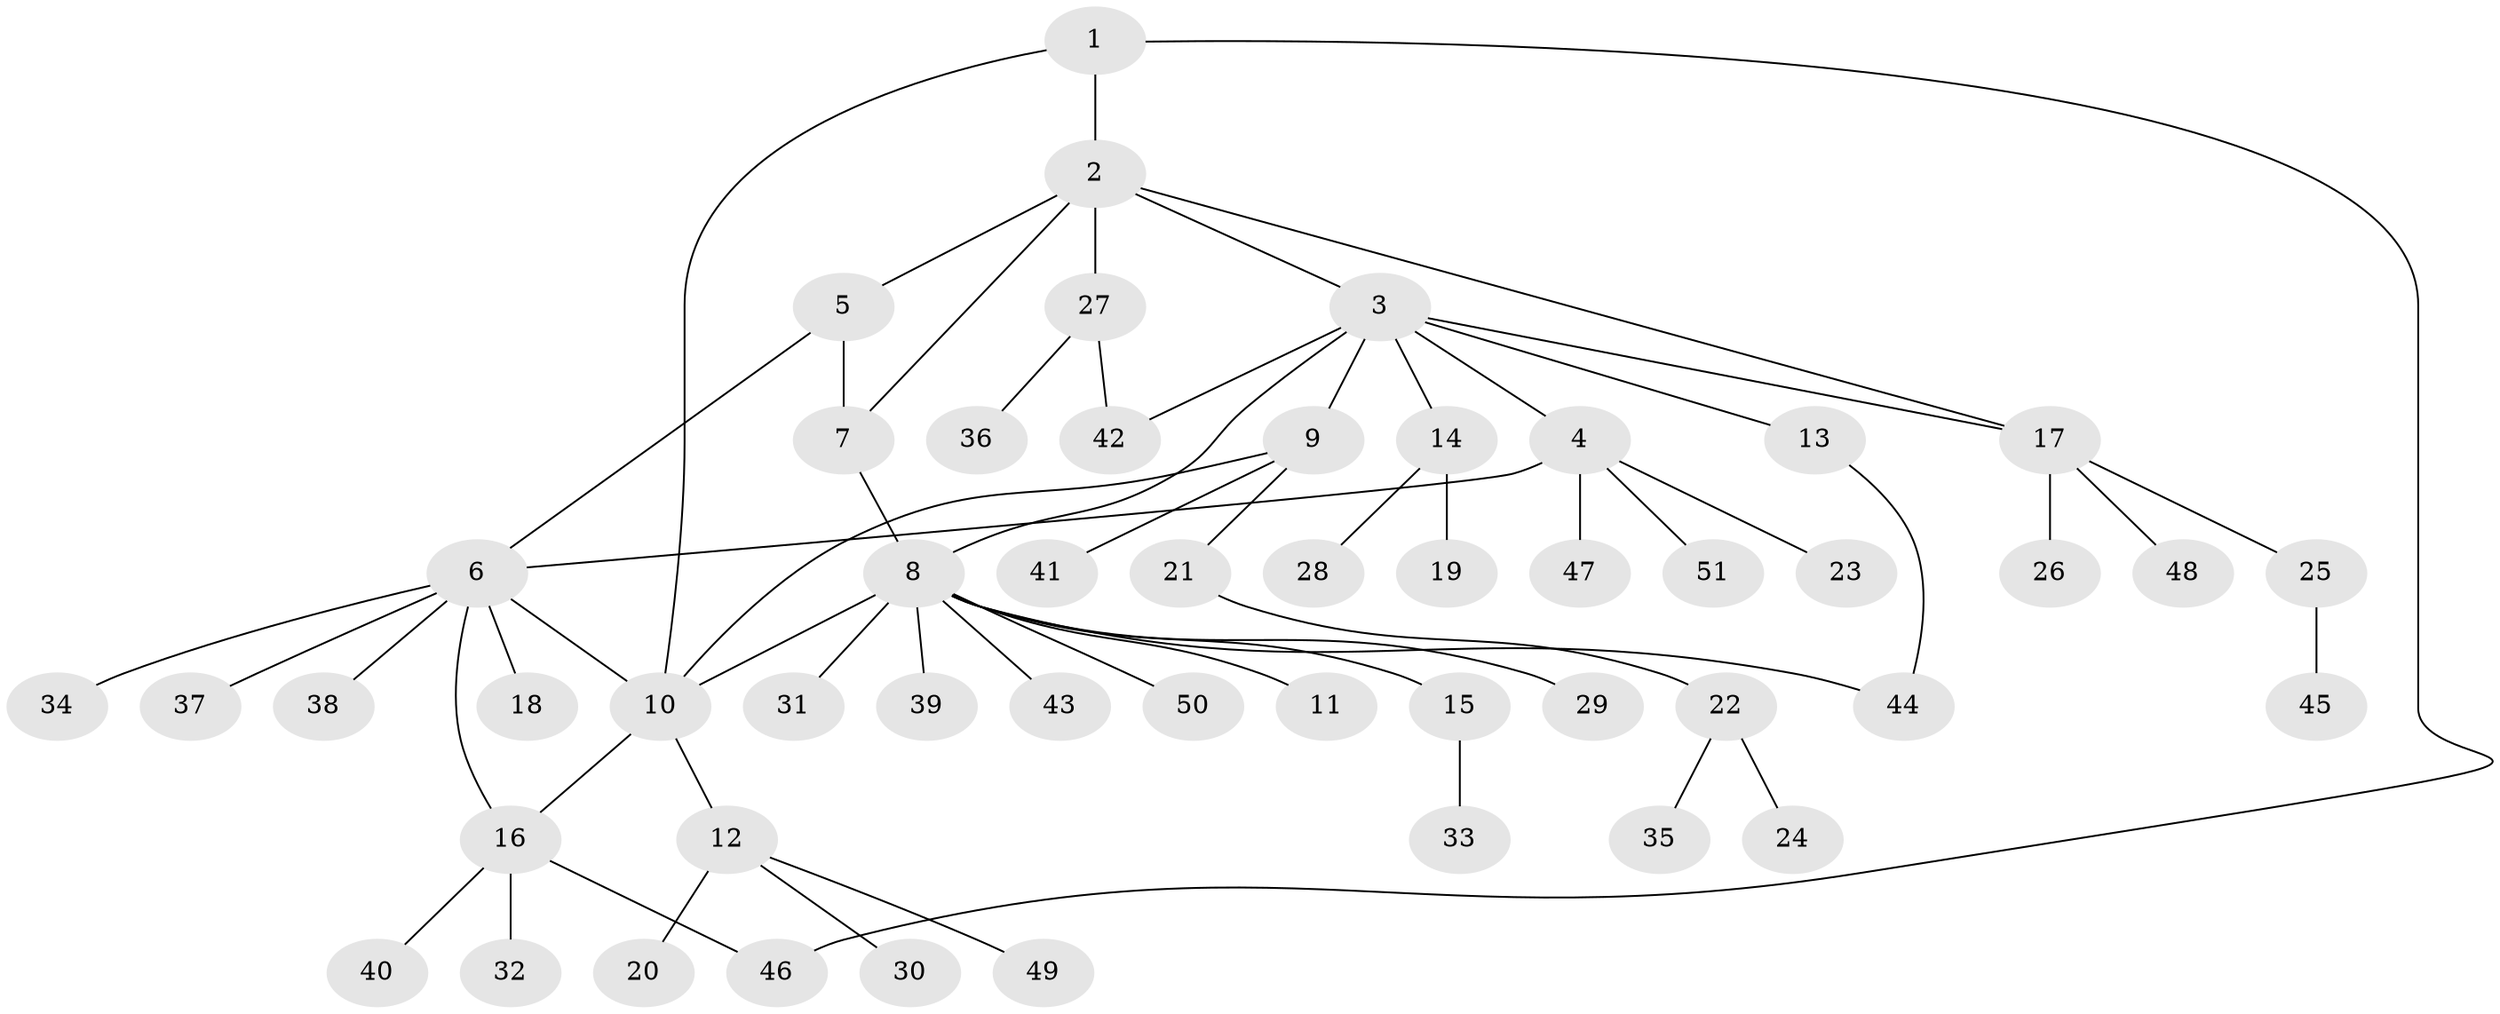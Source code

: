 // Generated by graph-tools (version 1.1) at 2025/15/03/09/25 04:15:48]
// undirected, 51 vertices, 61 edges
graph export_dot {
graph [start="1"]
  node [color=gray90,style=filled];
  1;
  2;
  3;
  4;
  5;
  6;
  7;
  8;
  9;
  10;
  11;
  12;
  13;
  14;
  15;
  16;
  17;
  18;
  19;
  20;
  21;
  22;
  23;
  24;
  25;
  26;
  27;
  28;
  29;
  30;
  31;
  32;
  33;
  34;
  35;
  36;
  37;
  38;
  39;
  40;
  41;
  42;
  43;
  44;
  45;
  46;
  47;
  48;
  49;
  50;
  51;
  1 -- 2;
  1 -- 10;
  1 -- 46;
  2 -- 3;
  2 -- 5;
  2 -- 7;
  2 -- 17;
  2 -- 27;
  3 -- 4;
  3 -- 8;
  3 -- 9;
  3 -- 13;
  3 -- 14;
  3 -- 17;
  3 -- 42;
  4 -- 6;
  4 -- 23;
  4 -- 47;
  4 -- 51;
  5 -- 6;
  5 -- 7;
  6 -- 10;
  6 -- 16;
  6 -- 18;
  6 -- 34;
  6 -- 37;
  6 -- 38;
  7 -- 8;
  8 -- 10;
  8 -- 11;
  8 -- 15;
  8 -- 29;
  8 -- 31;
  8 -- 39;
  8 -- 43;
  8 -- 44;
  8 -- 50;
  9 -- 10;
  9 -- 21;
  9 -- 41;
  10 -- 12;
  10 -- 16;
  12 -- 20;
  12 -- 30;
  12 -- 49;
  13 -- 44;
  14 -- 19;
  14 -- 28;
  15 -- 33;
  16 -- 32;
  16 -- 40;
  16 -- 46;
  17 -- 25;
  17 -- 26;
  17 -- 48;
  21 -- 22;
  22 -- 24;
  22 -- 35;
  25 -- 45;
  27 -- 36;
  27 -- 42;
}
